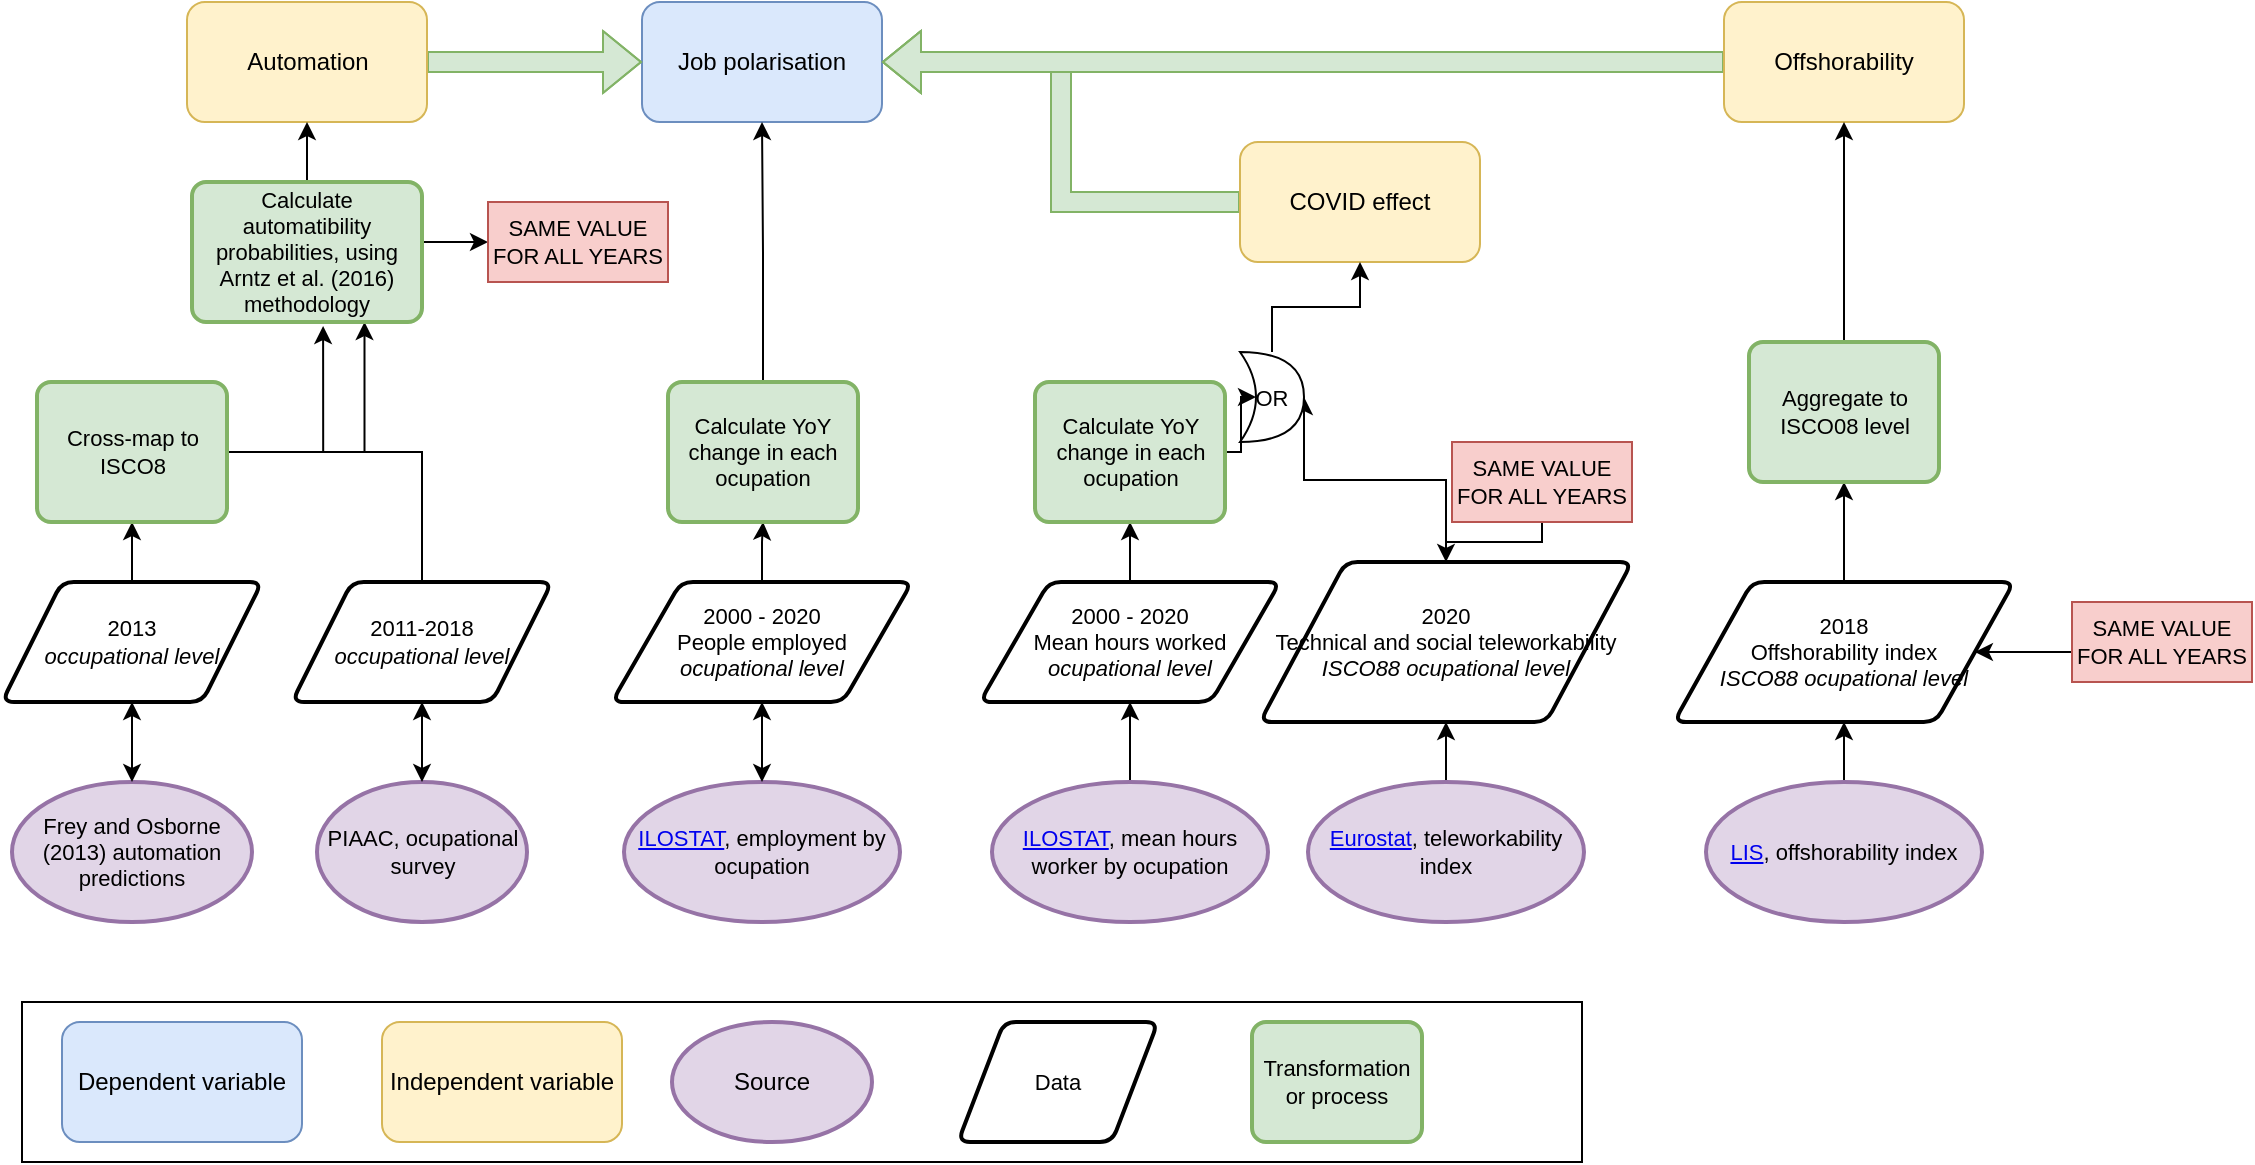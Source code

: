 <mxfile version="16.5.3" type="github"><diagram id="V9UyOql_ToTHPF06Edq8" name="Page-1"><mxGraphModel dx="1038" dy="515" grid="1" gridSize="10" guides="1" tooltips="1" connect="1" arrows="1" fold="1" page="1" pageScale="1" pageWidth="850" pageHeight="1100" math="0" shadow="0"><root><mxCell id="0"/><mxCell id="1" parent="0"/><mxCell id="Q14rdcWtYfDraQlmz2f_-1" value="Job polarisation" style="rounded=1;whiteSpace=wrap;html=1;fillColor=#dae8fc;strokeColor=#6c8ebf;" vertex="1" parent="1"><mxGeometry x="345" y="40" width="120" height="60" as="geometry"/></mxCell><mxCell id="Q14rdcWtYfDraQlmz2f_-85" value="" style="edgeStyle=elbowEdgeStyle;shape=flexArrow;rounded=0;orthogonalLoop=1;jettySize=auto;elbow=vertical;html=1;fontSize=11;strokeWidth=1;fillColor=#d5e8d4;strokeColor=#82b366;" edge="1" parent="1" source="Q14rdcWtYfDraQlmz2f_-12" target="Q14rdcWtYfDraQlmz2f_-1"><mxGeometry relative="1" as="geometry"/></mxCell><mxCell id="Q14rdcWtYfDraQlmz2f_-12" value="Automation" style="rounded=1;whiteSpace=wrap;html=1;fillColor=#fff2cc;strokeColor=#d6b656;" vertex="1" parent="1"><mxGeometry x="117.5" y="40" width="120" height="60" as="geometry"/></mxCell><mxCell id="Q14rdcWtYfDraQlmz2f_-26" value="" style="edgeStyle=orthogonalEdgeStyle;rounded=0;orthogonalLoop=1;jettySize=auto;html=1;fontSize=11;" edge="1" parent="1" source="Q14rdcWtYfDraQlmz2f_-18"><mxGeometry relative="1" as="geometry"><mxPoint x="405" y="390" as="targetPoint"/></mxGeometry></mxCell><mxCell id="Q14rdcWtYfDraQlmz2f_-18" value="&lt;a href=&quot;https://www.ilo.org/shinyapps/bulkexplorer17/?lang=en&amp;amp;segment=indicator&amp;amp;id=EMP_TEMP_SEX_OC2_NB_A&quot;&gt;ILOSTAT&lt;/a&gt;, employment by ocupation" style="strokeWidth=2;html=1;shape=mxgraph.flowchart.start_1;whiteSpace=wrap;fillColor=#e1d5e7;strokeColor=#9673a6;fontSize=11;" vertex="1" parent="1"><mxGeometry x="336" y="430" width="138" height="70" as="geometry"/></mxCell><mxCell id="Q14rdcWtYfDraQlmz2f_-33" value="" style="edgeStyle=orthogonalEdgeStyle;rounded=0;orthogonalLoop=1;jettySize=auto;html=1;fontSize=11;" edge="1" parent="1" source="Q14rdcWtYfDraQlmz2f_-29" target="Q14rdcWtYfDraQlmz2f_-18"><mxGeometry relative="1" as="geometry"/></mxCell><mxCell id="Q14rdcWtYfDraQlmz2f_-39" value="" style="edgeStyle=orthogonalEdgeStyle;rounded=0;orthogonalLoop=1;jettySize=auto;html=1;fontSize=11;" edge="1" parent="1" source="Q14rdcWtYfDraQlmz2f_-29" target="Q14rdcWtYfDraQlmz2f_-37"><mxGeometry relative="1" as="geometry"/></mxCell><mxCell id="Q14rdcWtYfDraQlmz2f_-29" value="&lt;div&gt;2000 - 2020&lt;/div&gt;&lt;div&gt;People employed &lt;br&gt;&lt;/div&gt;&lt;div&gt;&lt;i&gt;ocupational level&lt;/i&gt;&lt;br&gt;&lt;/div&gt;" style="shape=parallelogram;html=1;strokeWidth=2;perimeter=parallelogramPerimeter;whiteSpace=wrap;rounded=1;arcSize=12;size=0.23;fontSize=11;" vertex="1" parent="1"><mxGeometry x="330" y="330" width="150" height="60" as="geometry"/></mxCell><mxCell id="Q14rdcWtYfDraQlmz2f_-35" value="" style="group" vertex="1" connectable="0" parent="1"><mxGeometry x="35" y="540" width="780" height="80" as="geometry"/></mxCell><mxCell id="Q14rdcWtYfDraQlmz2f_-2" value="" style="rounded=0;whiteSpace=wrap;html=1;fontStyle=1" vertex="1" parent="Q14rdcWtYfDraQlmz2f_-35"><mxGeometry width="780" height="80" as="geometry"/></mxCell><mxCell id="Q14rdcWtYfDraQlmz2f_-10" value="Dependent variable" style="rounded=1;whiteSpace=wrap;html=1;fillColor=#dae8fc;strokeColor=#6c8ebf;" vertex="1" parent="Q14rdcWtYfDraQlmz2f_-35"><mxGeometry x="20" y="10" width="120" height="60" as="geometry"/></mxCell><mxCell id="Q14rdcWtYfDraQlmz2f_-11" value="Independent variable" style="rounded=1;whiteSpace=wrap;html=1;fillColor=#fff2cc;strokeColor=#d6b656;" vertex="1" parent="Q14rdcWtYfDraQlmz2f_-35"><mxGeometry x="180" y="10" width="120" height="60" as="geometry"/></mxCell><mxCell id="Q14rdcWtYfDraQlmz2f_-17" value="Source" style="strokeWidth=2;html=1;shape=mxgraph.flowchart.start_1;whiteSpace=wrap;fillColor=#e1d5e7;strokeColor=#9673a6;" vertex="1" parent="Q14rdcWtYfDraQlmz2f_-35"><mxGeometry x="325" y="10" width="100" height="60" as="geometry"/></mxCell><mxCell id="Q14rdcWtYfDraQlmz2f_-28" value="Data" style="shape=parallelogram;html=1;strokeWidth=2;perimeter=parallelogramPerimeter;whiteSpace=wrap;rounded=1;arcSize=12;size=0.23;fontSize=11;" vertex="1" parent="Q14rdcWtYfDraQlmz2f_-35"><mxGeometry x="468" y="10" width="100" height="60" as="geometry"/></mxCell><mxCell id="Q14rdcWtYfDraQlmz2f_-38" value="&lt;div&gt;Transformation&lt;/div&gt;&lt;div&gt;or process&lt;/div&gt;" style="rounded=1;whiteSpace=wrap;html=1;absoluteArcSize=1;arcSize=14;strokeWidth=2;fontSize=11;fillColor=#d5e8d4;strokeColor=#82b366;" vertex="1" parent="Q14rdcWtYfDraQlmz2f_-35"><mxGeometry x="615" y="10" width="85" height="60" as="geometry"/></mxCell><mxCell id="Q14rdcWtYfDraQlmz2f_-40" value="" style="edgeStyle=orthogonalEdgeStyle;rounded=0;orthogonalLoop=1;jettySize=auto;html=1;fontSize=11;" edge="1" parent="1" source="Q14rdcWtYfDraQlmz2f_-37" target="Q14rdcWtYfDraQlmz2f_-1"><mxGeometry relative="1" as="geometry"/></mxCell><mxCell id="Q14rdcWtYfDraQlmz2f_-37" value="Calculate YoY change in each ocupation" style="rounded=1;whiteSpace=wrap;html=1;absoluteArcSize=1;arcSize=14;strokeWidth=2;fontSize=11;fillColor=#d5e8d4;strokeColor=#82b366;" vertex="1" parent="1"><mxGeometry x="358" y="230" width="95" height="70" as="geometry"/></mxCell><mxCell id="Q14rdcWtYfDraQlmz2f_-49" value="" style="edgeStyle=orthogonalEdgeStyle;rounded=0;orthogonalLoop=1;jettySize=auto;html=1;fontSize=11;" edge="1" parent="1" source="Q14rdcWtYfDraQlmz2f_-41" target="Q14rdcWtYfDraQlmz2f_-44"><mxGeometry relative="1" as="geometry"/></mxCell><mxCell id="Q14rdcWtYfDraQlmz2f_-41" value="Frey and Osborne (2013) automation predictions" style="strokeWidth=2;html=1;shape=mxgraph.flowchart.start_1;whiteSpace=wrap;fillColor=#e1d5e7;strokeColor=#9673a6;fontSize=11;" vertex="1" parent="1"><mxGeometry x="30" y="430" width="120" height="70" as="geometry"/></mxCell><mxCell id="Q14rdcWtYfDraQlmz2f_-50" value="" style="edgeStyle=orthogonalEdgeStyle;rounded=0;orthogonalLoop=1;jettySize=auto;html=1;fontSize=11;" edge="1" parent="1" source="Q14rdcWtYfDraQlmz2f_-42" target="Q14rdcWtYfDraQlmz2f_-43"><mxGeometry relative="1" as="geometry"/></mxCell><mxCell id="Q14rdcWtYfDraQlmz2f_-42" value="PIAAC, ocupational survey" style="strokeWidth=2;html=1;shape=mxgraph.flowchart.start_1;whiteSpace=wrap;fillColor=#e1d5e7;strokeColor=#9673a6;fontSize=11;" vertex="1" parent="1"><mxGeometry x="182.5" y="430" width="105" height="70" as="geometry"/></mxCell><mxCell id="Q14rdcWtYfDraQlmz2f_-51" style="edgeStyle=orthogonalEdgeStyle;rounded=0;orthogonalLoop=1;jettySize=auto;html=1;fontSize=11;" edge="1" parent="1" source="Q14rdcWtYfDraQlmz2f_-43" target="Q14rdcWtYfDraQlmz2f_-42"><mxGeometry relative="1" as="geometry"/></mxCell><mxCell id="Q14rdcWtYfDraQlmz2f_-58" style="edgeStyle=orthogonalEdgeStyle;rounded=0;orthogonalLoop=1;jettySize=auto;html=1;entryX=0.57;entryY=1.029;entryDx=0;entryDy=0;entryPerimeter=0;fontSize=11;" edge="1" parent="1" source="Q14rdcWtYfDraQlmz2f_-43" target="Q14rdcWtYfDraQlmz2f_-56"><mxGeometry relative="1" as="geometry"/></mxCell><mxCell id="Q14rdcWtYfDraQlmz2f_-43" value="&lt;div&gt;2011-2018 &lt;br&gt;&lt;/div&gt;&lt;div&gt;&lt;i&gt;occupational level&lt;/i&gt;&lt;br&gt;&lt;/div&gt;" style="shape=parallelogram;html=1;strokeWidth=2;perimeter=parallelogramPerimeter;whiteSpace=wrap;rounded=1;arcSize=12;size=0.23;fontSize=11;" vertex="1" parent="1"><mxGeometry x="170" y="330" width="130" height="60" as="geometry"/></mxCell><mxCell id="Q14rdcWtYfDraQlmz2f_-52" style="edgeStyle=orthogonalEdgeStyle;rounded=0;orthogonalLoop=1;jettySize=auto;html=1;entryX=0.5;entryY=0;entryDx=0;entryDy=0;entryPerimeter=0;fontSize=11;" edge="1" parent="1" source="Q14rdcWtYfDraQlmz2f_-44" target="Q14rdcWtYfDraQlmz2f_-41"><mxGeometry relative="1" as="geometry"/></mxCell><mxCell id="Q14rdcWtYfDraQlmz2f_-55" value="" style="edgeStyle=orthogonalEdgeStyle;rounded=0;orthogonalLoop=1;jettySize=auto;html=1;fontSize=11;" edge="1" parent="1" source="Q14rdcWtYfDraQlmz2f_-44" target="Q14rdcWtYfDraQlmz2f_-54"><mxGeometry relative="1" as="geometry"/></mxCell><mxCell id="Q14rdcWtYfDraQlmz2f_-44" value="&lt;div&gt;2013&lt;br&gt;&lt;/div&gt;&lt;div&gt;&lt;i&gt;occupational level&lt;/i&gt;&lt;br&gt;&lt;/div&gt;" style="shape=parallelogram;html=1;strokeWidth=2;perimeter=parallelogramPerimeter;whiteSpace=wrap;rounded=1;arcSize=12;size=0.23;fontSize=11;" vertex="1" parent="1"><mxGeometry x="25" y="330" width="130" height="60" as="geometry"/></mxCell><mxCell id="Q14rdcWtYfDraQlmz2f_-62" style="edgeStyle=elbowEdgeStyle;rounded=0;orthogonalLoop=1;jettySize=auto;html=1;fontSize=11;strokeWidth=1;entryX=0.75;entryY=1;entryDx=0;entryDy=0;elbow=vertical;" edge="1" parent="1" source="Q14rdcWtYfDraQlmz2f_-54" target="Q14rdcWtYfDraQlmz2f_-56"><mxGeometry relative="1" as="geometry"><mxPoint x="180" y="250" as="targetPoint"/><Array as="points"><mxPoint x="195" y="265"/></Array></mxGeometry></mxCell><mxCell id="Q14rdcWtYfDraQlmz2f_-54" value="Cross-map to ISCO8" style="rounded=1;whiteSpace=wrap;html=1;absoluteArcSize=1;arcSize=14;strokeWidth=2;fontSize=11;fillColor=#d5e8d4;strokeColor=#82b366;" vertex="1" parent="1"><mxGeometry x="42.5" y="230" width="95" height="70" as="geometry"/></mxCell><mxCell id="Q14rdcWtYfDraQlmz2f_-63" style="edgeStyle=elbowEdgeStyle;rounded=0;orthogonalLoop=1;jettySize=auto;elbow=vertical;html=1;fontSize=11;strokeWidth=1;" edge="1" parent="1" source="Q14rdcWtYfDraQlmz2f_-56" target="Q14rdcWtYfDraQlmz2f_-12"><mxGeometry relative="1" as="geometry"/></mxCell><mxCell id="Q14rdcWtYfDraQlmz2f_-81" style="edgeStyle=elbowEdgeStyle;rounded=0;orthogonalLoop=1;jettySize=auto;elbow=vertical;html=1;fontSize=11;strokeWidth=1;" edge="1" parent="1" source="Q14rdcWtYfDraQlmz2f_-56" target="Q14rdcWtYfDraQlmz2f_-80"><mxGeometry relative="1" as="geometry"/></mxCell><mxCell id="Q14rdcWtYfDraQlmz2f_-56" value="Calculate automatibility probabilities, using Arntz et al. (2016) methodology" style="rounded=1;whiteSpace=wrap;html=1;absoluteArcSize=1;arcSize=14;strokeWidth=2;fontSize=11;fillColor=#d5e8d4;strokeColor=#82b366;" vertex="1" parent="1"><mxGeometry x="120" y="130" width="115" height="70" as="geometry"/></mxCell><mxCell id="Q14rdcWtYfDraQlmz2f_-67" value="" style="edgeStyle=elbowEdgeStyle;rounded=0;orthogonalLoop=1;jettySize=auto;elbow=vertical;html=1;fontSize=11;strokeWidth=1;" edge="1" parent="1" source="Q14rdcWtYfDraQlmz2f_-64" target="Q14rdcWtYfDraQlmz2f_-66"><mxGeometry relative="1" as="geometry"/></mxCell><UserObject label="&lt;a href=&quot;%3CmxGraphModel%3E%3Croot%3E%3CmxCell%20id%3D%220%22%2F%3E%3CmxCell%20id%3D%221%22%20parent%3D%220%22%2F%3E%3CmxCell%20id%3D%222%22%20value%3D%22Automation%22%20style%3D%22rounded%3D1%3BwhiteSpace%3Dwrap%3Bhtml%3D1%3BfillColor%3D%23fff2cc%3BstrokeColor%3D%23d6b656%3B%22%20vertex%3D%221%22%20parent%3D%221%22%3E%3CmxGeometry%20x%3D%22117.5%22%20y%3D%2240%22%20width%3D%22120%22%20height%3D%2260%22%20as%3D%22geometry%22%2F%3E%3C%2FmxCell%3E%3C%2Froot%3E%3C%2FmxGraphModel%3E&quot;&gt;ILOSTAT&lt;/a&gt;, mean hours worker by ocupation" link="https://www.ilo.org/shinyapps/bulkexplorer54/?lang=en&amp;segment=indicator&amp;id=HOW_XEES_AGE_OC2_NB_A" linkTarget="_blank" id="Q14rdcWtYfDraQlmz2f_-64"><mxCell style="strokeWidth=2;html=1;shape=mxgraph.flowchart.start_1;whiteSpace=wrap;fillColor=#e1d5e7;strokeColor=#9673a6;fontSize=11;" vertex="1" parent="1"><mxGeometry x="520" y="430" width="138" height="70" as="geometry"/></mxCell></UserObject><mxCell id="Q14rdcWtYfDraQlmz2f_-84" style="edgeStyle=elbowEdgeStyle;rounded=0;orthogonalLoop=1;jettySize=auto;html=1;entryX=1;entryY=0.5;entryDx=0;entryDy=0;fontSize=11;strokeWidth=1;shape=flexArrow;fillColor=#d5e8d4;strokeColor=#82b366;" edge="1" parent="1" source="Q14rdcWtYfDraQlmz2f_-65" target="Q14rdcWtYfDraQlmz2f_-1"><mxGeometry relative="1" as="geometry"/></mxCell><mxCell id="Q14rdcWtYfDraQlmz2f_-65" value="COVID effect" style="rounded=1;whiteSpace=wrap;html=1;fillColor=#fff2cc;strokeColor=#d6b656;" vertex="1" parent="1"><mxGeometry x="644" y="110" width="120" height="60" as="geometry"/></mxCell><mxCell id="Q14rdcWtYfDraQlmz2f_-69" value="" style="edgeStyle=elbowEdgeStyle;rounded=0;orthogonalLoop=1;jettySize=auto;elbow=vertical;html=1;fontSize=11;strokeWidth=1;" edge="1" parent="1" source="Q14rdcWtYfDraQlmz2f_-66" target="Q14rdcWtYfDraQlmz2f_-68"><mxGeometry relative="1" as="geometry"/></mxCell><mxCell id="Q14rdcWtYfDraQlmz2f_-66" value="&lt;div&gt;2000 - 2020&lt;/div&gt;&lt;div&gt;Mean hours worked &lt;br&gt;&lt;/div&gt;&lt;div&gt;&lt;i&gt;ocupational level&lt;/i&gt;&lt;br&gt;&lt;/div&gt;" style="shape=parallelogram;html=1;strokeWidth=2;perimeter=parallelogramPerimeter;whiteSpace=wrap;rounded=1;arcSize=12;size=0.23;fontSize=11;" vertex="1" parent="1"><mxGeometry x="514" y="330" width="150" height="60" as="geometry"/></mxCell><mxCell id="Q14rdcWtYfDraQlmz2f_-77" style="edgeStyle=elbowEdgeStyle;rounded=0;orthogonalLoop=1;jettySize=auto;html=1;entryX=0.25;entryY=0.5;entryDx=0;entryDy=0;entryPerimeter=0;fontSize=11;strokeWidth=1;" edge="1" parent="1" source="Q14rdcWtYfDraQlmz2f_-68" target="Q14rdcWtYfDraQlmz2f_-76"><mxGeometry relative="1" as="geometry"/></mxCell><mxCell id="Q14rdcWtYfDraQlmz2f_-68" value="Calculate YoY change in each ocupation" style="rounded=1;whiteSpace=wrap;html=1;absoluteArcSize=1;arcSize=14;strokeWidth=2;fontSize=11;fillColor=#d5e8d4;strokeColor=#82b366;" vertex="1" parent="1"><mxGeometry x="541.5" y="230" width="95" height="70" as="geometry"/></mxCell><mxCell id="Q14rdcWtYfDraQlmz2f_-75" value="" style="edgeStyle=elbowEdgeStyle;rounded=0;orthogonalLoop=1;jettySize=auto;elbow=vertical;html=1;fontSize=11;strokeWidth=1;" edge="1" parent="1" source="Q14rdcWtYfDraQlmz2f_-71" target="Q14rdcWtYfDraQlmz2f_-73"><mxGeometry relative="1" as="geometry"/></mxCell><UserObject label="&lt;a href=&quot;https://ec.europa.eu/jrc/sites/default/files/jrc121193.pdf&quot;&gt;Eurostat&lt;/a&gt;, teleworkability index" link="https://www.ilo.org/shinyapps/bulkexplorer54/?lang=en&amp;segment=indicator&amp;id=HOW_XEES_AGE_OC2_NB_A" linkTarget="_blank" id="Q14rdcWtYfDraQlmz2f_-71"><mxCell style="strokeWidth=2;html=1;shape=mxgraph.flowchart.start_1;whiteSpace=wrap;fillColor=#e1d5e7;strokeColor=#9673a6;fontSize=11;" vertex="1" parent="1"><mxGeometry x="678" y="430" width="138" height="70" as="geometry"/></mxCell></UserObject><mxCell id="Q14rdcWtYfDraQlmz2f_-78" style="edgeStyle=elbowEdgeStyle;rounded=0;orthogonalLoop=1;jettySize=auto;html=1;entryX=1;entryY=0.5;entryDx=0;entryDy=0;entryPerimeter=0;fontSize=11;strokeWidth=1;elbow=vertical;" edge="1" parent="1" source="Q14rdcWtYfDraQlmz2f_-73" target="Q14rdcWtYfDraQlmz2f_-76"><mxGeometry relative="1" as="geometry"/></mxCell><mxCell id="Q14rdcWtYfDraQlmz2f_-73" value="&lt;div style=&quot;font-size: 11px&quot;&gt;2020&lt;/div&gt;&lt;div style=&quot;font-size: 11px&quot;&gt;Technical and social teleworkability &lt;br style=&quot;font-size: 11px&quot;&gt;&lt;/div&gt;&lt;div style=&quot;font-size: 11px&quot;&gt;&lt;i style=&quot;font-size: 11px&quot;&gt;ISCO88 ocupational level&lt;/i&gt;&lt;br style=&quot;font-size: 11px&quot;&gt;&lt;/div&gt;" style="shape=parallelogram;html=1;strokeWidth=2;perimeter=parallelogramPerimeter;whiteSpace=wrap;rounded=1;arcSize=12;size=0.23;fontSize=11;" vertex="1" parent="1"><mxGeometry x="654" y="320" width="186" height="80" as="geometry"/></mxCell><mxCell id="Q14rdcWtYfDraQlmz2f_-79" style="edgeStyle=elbowEdgeStyle;rounded=0;orthogonalLoop=1;jettySize=auto;elbow=vertical;html=1;entryX=0.5;entryY=1;entryDx=0;entryDy=0;fontSize=11;strokeWidth=1;" edge="1" parent="1" source="Q14rdcWtYfDraQlmz2f_-76" target="Q14rdcWtYfDraQlmz2f_-65"><mxGeometry relative="1" as="geometry"/></mxCell><mxCell id="Q14rdcWtYfDraQlmz2f_-76" value="OR" style="shape=xor;whiteSpace=wrap;html=1;fontSize=11;" vertex="1" parent="1"><mxGeometry x="644" y="215" width="32" height="45" as="geometry"/></mxCell><mxCell id="Q14rdcWtYfDraQlmz2f_-80" value="SAME VALUE FOR ALL YEARS" style="rounded=0;whiteSpace=wrap;html=1;fontSize=11;fillColor=#f8cecc;strokeColor=#b85450;" vertex="1" parent="1"><mxGeometry x="268" y="140" width="90" height="40" as="geometry"/></mxCell><mxCell id="Q14rdcWtYfDraQlmz2f_-83" style="edgeStyle=elbowEdgeStyle;rounded=0;orthogonalLoop=1;jettySize=auto;elbow=vertical;html=1;fontSize=11;strokeWidth=1;" edge="1" parent="1" source="Q14rdcWtYfDraQlmz2f_-82" target="Q14rdcWtYfDraQlmz2f_-73"><mxGeometry relative="1" as="geometry"/></mxCell><mxCell id="Q14rdcWtYfDraQlmz2f_-82" value="SAME VALUE FOR ALL YEARS" style="rounded=0;whiteSpace=wrap;html=1;fontSize=11;fillColor=#f8cecc;strokeColor=#b85450;" vertex="1" parent="1"><mxGeometry x="750" y="260" width="90" height="40" as="geometry"/></mxCell><mxCell id="Q14rdcWtYfDraQlmz2f_-96" style="edgeStyle=elbowEdgeStyle;rounded=0;orthogonalLoop=1;jettySize=auto;elbow=vertical;html=1;fontSize=11;strokeWidth=1;shape=flexArrow;fillColor=#d5e8d4;strokeColor=#82b366;" edge="1" parent="1" source="Q14rdcWtYfDraQlmz2f_-87" target="Q14rdcWtYfDraQlmz2f_-1"><mxGeometry relative="1" as="geometry"/></mxCell><mxCell id="Q14rdcWtYfDraQlmz2f_-87" value="Offshorability" style="rounded=1;whiteSpace=wrap;html=1;fillColor=#fff2cc;strokeColor=#d6b656;" vertex="1" parent="1"><mxGeometry x="886" y="40" width="120" height="60" as="geometry"/></mxCell><mxCell id="Q14rdcWtYfDraQlmz2f_-90" style="edgeStyle=elbowEdgeStyle;rounded=0;orthogonalLoop=1;jettySize=auto;elbow=vertical;html=1;fontSize=11;strokeWidth=1;" edge="1" parent="1" source="Q14rdcWtYfDraQlmz2f_-88" target="Q14rdcWtYfDraQlmz2f_-89"><mxGeometry relative="1" as="geometry"/></mxCell><UserObject label="&lt;a href=&quot;https://www.lisdatacenter.org/resources/other-databases/?highlight=offshoring&quot;&gt;LIS&lt;/a&gt;, offshorability index" link="https://www.lisdatacenter.org/resources/other-databases/?highlight=offshoring" linkTarget="_blank" id="Q14rdcWtYfDraQlmz2f_-88"><mxCell style="strokeWidth=2;html=1;shape=mxgraph.flowchart.start_1;whiteSpace=wrap;fillColor=#e1d5e7;strokeColor=#9673a6;fontSize=11;" vertex="1" parent="1"><mxGeometry x="877" y="430" width="138" height="70" as="geometry"/></mxCell></UserObject><mxCell id="Q14rdcWtYfDraQlmz2f_-95" value="" style="edgeStyle=elbowEdgeStyle;rounded=0;orthogonalLoop=1;jettySize=auto;elbow=vertical;html=1;fontSize=11;strokeWidth=1;" edge="1" parent="1" source="Q14rdcWtYfDraQlmz2f_-89" target="Q14rdcWtYfDraQlmz2f_-91"><mxGeometry relative="1" as="geometry"/></mxCell><mxCell id="Q14rdcWtYfDraQlmz2f_-89" value="2018&lt;br&gt;&lt;div style=&quot;font-size: 11px&quot;&gt;Offshorability index &lt;br style=&quot;font-size: 11px&quot;&gt;&lt;/div&gt;&lt;div style=&quot;font-size: 11px&quot;&gt;&lt;i style=&quot;font-size: 11px&quot;&gt;ISCO88 ocupational level&lt;/i&gt;&lt;br style=&quot;font-size: 11px&quot;&gt;&lt;/div&gt;" style="shape=parallelogram;html=1;strokeWidth=2;perimeter=parallelogramPerimeter;whiteSpace=wrap;rounded=1;arcSize=12;size=0.23;fontSize=11;" vertex="1" parent="1"><mxGeometry x="861" y="330" width="170" height="70" as="geometry"/></mxCell><mxCell id="Q14rdcWtYfDraQlmz2f_-94" style="edgeStyle=elbowEdgeStyle;rounded=0;orthogonalLoop=1;jettySize=auto;elbow=vertical;html=1;fontSize=11;strokeWidth=1;" edge="1" parent="1" source="Q14rdcWtYfDraQlmz2f_-91" target="Q14rdcWtYfDraQlmz2f_-87"><mxGeometry relative="1" as="geometry"/></mxCell><mxCell id="Q14rdcWtYfDraQlmz2f_-91" value="Aggregate to ISCO08 level" style="rounded=1;whiteSpace=wrap;html=1;absoluteArcSize=1;arcSize=14;strokeWidth=2;fontSize=11;fillColor=#d5e8d4;strokeColor=#82b366;" vertex="1" parent="1"><mxGeometry x="898.5" y="210" width="95" height="70" as="geometry"/></mxCell><mxCell id="Q14rdcWtYfDraQlmz2f_-93" style="edgeStyle=elbowEdgeStyle;rounded=0;orthogonalLoop=1;jettySize=auto;elbow=vertical;html=1;entryX=1;entryY=0.5;entryDx=0;entryDy=0;fontSize=11;strokeWidth=1;" edge="1" parent="1" source="Q14rdcWtYfDraQlmz2f_-92" target="Q14rdcWtYfDraQlmz2f_-89"><mxGeometry relative="1" as="geometry"/></mxCell><mxCell id="Q14rdcWtYfDraQlmz2f_-92" value="SAME VALUE FOR ALL YEARS" style="rounded=0;whiteSpace=wrap;html=1;fontSize=11;fillColor=#f8cecc;strokeColor=#b85450;" vertex="1" parent="1"><mxGeometry x="1060" y="340" width="90" height="40" as="geometry"/></mxCell></root></mxGraphModel></diagram></mxfile>